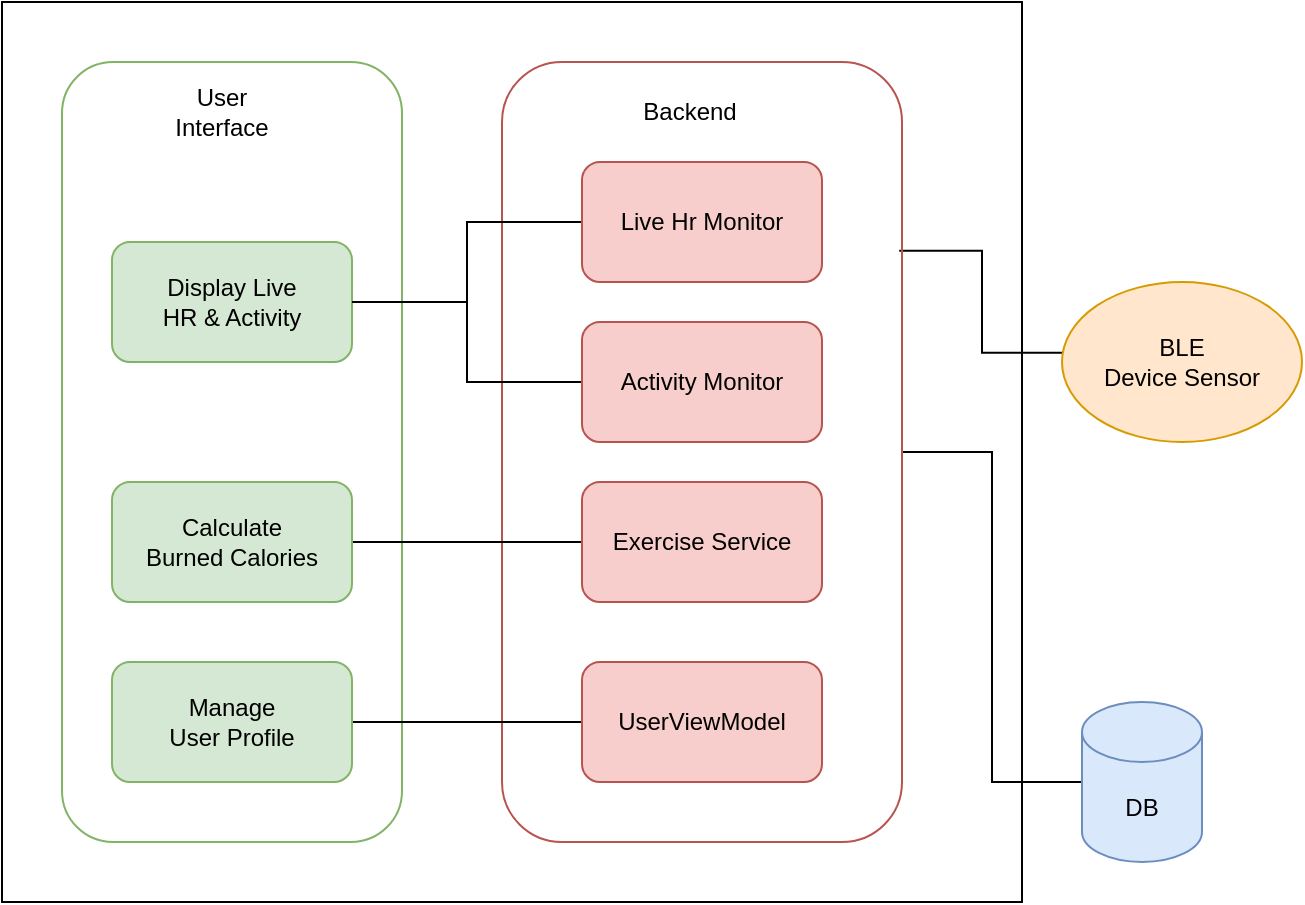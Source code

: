 <mxfile version="21.6.1" type="github">
  <diagram name="Seite-1" id="Fh_kDbGQZiGUxIgXBgN6">
    <mxGraphModel dx="988" dy="513" grid="1" gridSize="10" guides="1" tooltips="1" connect="1" arrows="1" fold="1" page="1" pageScale="1" pageWidth="827" pageHeight="1169" math="0" shadow="0">
      <root>
        <mxCell id="0" />
        <mxCell id="1" parent="0" />
        <mxCell id="FjM_dbm6_is1QUp92N-L-1" value="" style="rounded=0;whiteSpace=wrap;html=1;" vertex="1" parent="1">
          <mxGeometry x="40" y="40" width="510" height="450" as="geometry" />
        </mxCell>
        <mxCell id="FjM_dbm6_is1QUp92N-L-16" style="edgeStyle=orthogonalEdgeStyle;rounded=0;orthogonalLoop=1;jettySize=auto;html=1;exitX=1;exitY=0.5;exitDx=0;exitDy=0;entryX=0;entryY=0.5;entryDx=0;entryDy=0;entryPerimeter=0;endArrow=none;endFill=0;" edge="1" parent="1" source="FjM_dbm6_is1QUp92N-L-7" target="FjM_dbm6_is1QUp92N-L-14">
          <mxGeometry relative="1" as="geometry" />
        </mxCell>
        <mxCell id="FjM_dbm6_is1QUp92N-L-17" style="edgeStyle=orthogonalEdgeStyle;rounded=0;orthogonalLoop=1;jettySize=auto;html=1;exitX=0.993;exitY=0.242;exitDx=0;exitDy=0;entryX=0.017;entryY=0.442;entryDx=0;entryDy=0;entryPerimeter=0;endArrow=none;endFill=0;exitPerimeter=0;" edge="1" parent="1" source="FjM_dbm6_is1QUp92N-L-7" target="FjM_dbm6_is1QUp92N-L-15">
          <mxGeometry relative="1" as="geometry" />
        </mxCell>
        <mxCell id="FjM_dbm6_is1QUp92N-L-7" value="" style="rounded=1;whiteSpace=wrap;html=1;fillColor=none;strokeColor=#b85450;" vertex="1" parent="1">
          <mxGeometry x="290" y="70" width="200" height="390" as="geometry" />
        </mxCell>
        <mxCell id="FjM_dbm6_is1QUp92N-L-2" value="" style="rounded=1;whiteSpace=wrap;html=1;fillColor=none;strokeColor=#82b366;" vertex="1" parent="1">
          <mxGeometry x="70" y="70" width="170" height="390" as="geometry" />
        </mxCell>
        <mxCell id="FjM_dbm6_is1QUp92N-L-3" value="User Interface" style="text;html=1;strokeColor=none;fillColor=none;align=center;verticalAlign=middle;whiteSpace=wrap;rounded=0;" vertex="1" parent="1">
          <mxGeometry x="120" y="80" width="60" height="30" as="geometry" />
        </mxCell>
        <mxCell id="FjM_dbm6_is1QUp92N-L-13" style="edgeStyle=orthogonalEdgeStyle;rounded=0;orthogonalLoop=1;jettySize=auto;html=1;exitX=1;exitY=0.5;exitDx=0;exitDy=0;entryX=0;entryY=0.5;entryDx=0;entryDy=0;endArrow=none;endFill=0;" edge="1" parent="1" source="FjM_dbm6_is1QUp92N-L-4" target="FjM_dbm6_is1QUp92N-L-9">
          <mxGeometry relative="1" as="geometry" />
        </mxCell>
        <mxCell id="FjM_dbm6_is1QUp92N-L-4" value="Display Live &lt;br&gt;HR &amp;amp; Activity" style="rounded=1;whiteSpace=wrap;html=1;fillColor=#d5e8d4;strokeColor=#82b366;" vertex="1" parent="1">
          <mxGeometry x="95" y="160" width="120" height="60" as="geometry" />
        </mxCell>
        <mxCell id="FjM_dbm6_is1QUp92N-L-18" style="edgeStyle=orthogonalEdgeStyle;rounded=0;orthogonalLoop=1;jettySize=auto;html=1;exitX=1;exitY=0.5;exitDx=0;exitDy=0;entryX=0;entryY=0.5;entryDx=0;entryDy=0;endArrow=none;endFill=0;" edge="1" parent="1" source="FjM_dbm6_is1QUp92N-L-5" target="FjM_dbm6_is1QUp92N-L-10">
          <mxGeometry relative="1" as="geometry" />
        </mxCell>
        <mxCell id="FjM_dbm6_is1QUp92N-L-5" value="Calculate &lt;br&gt;Burned Calories" style="rounded=1;whiteSpace=wrap;html=1;fillColor=#d5e8d4;strokeColor=#82b366;" vertex="1" parent="1">
          <mxGeometry x="95" y="280" width="120" height="60" as="geometry" />
        </mxCell>
        <mxCell id="FjM_dbm6_is1QUp92N-L-19" style="edgeStyle=orthogonalEdgeStyle;rounded=0;orthogonalLoop=1;jettySize=auto;html=1;exitX=1;exitY=0.5;exitDx=0;exitDy=0;entryX=0;entryY=0.5;entryDx=0;entryDy=0;endArrow=none;endFill=0;" edge="1" parent="1" source="FjM_dbm6_is1QUp92N-L-6" target="FjM_dbm6_is1QUp92N-L-11">
          <mxGeometry relative="1" as="geometry" />
        </mxCell>
        <mxCell id="FjM_dbm6_is1QUp92N-L-6" value="Manage &lt;br&gt;User Profile" style="rounded=1;whiteSpace=wrap;html=1;fillColor=#d5e8d4;strokeColor=#82b366;" vertex="1" parent="1">
          <mxGeometry x="95" y="370" width="120" height="60" as="geometry" />
        </mxCell>
        <mxCell id="FjM_dbm6_is1QUp92N-L-8" value="Backend" style="text;html=1;strokeColor=none;fillColor=none;align=center;verticalAlign=middle;whiteSpace=wrap;rounded=0;" vertex="1" parent="1">
          <mxGeometry x="354" y="80" width="60" height="30" as="geometry" />
        </mxCell>
        <mxCell id="FjM_dbm6_is1QUp92N-L-9" value="Live Hr Monitor" style="rounded=1;whiteSpace=wrap;html=1;fillColor=#f8cecc;strokeColor=#b85450;" vertex="1" parent="1">
          <mxGeometry x="330" y="120" width="120" height="60" as="geometry" />
        </mxCell>
        <mxCell id="FjM_dbm6_is1QUp92N-L-10" value="Exercise Service" style="rounded=1;whiteSpace=wrap;html=1;fillColor=#f8cecc;strokeColor=#b85450;" vertex="1" parent="1">
          <mxGeometry x="330" y="280" width="120" height="60" as="geometry" />
        </mxCell>
        <mxCell id="FjM_dbm6_is1QUp92N-L-11" value="UserViewModel" style="rounded=1;whiteSpace=wrap;html=1;fillColor=#f8cecc;strokeColor=#b85450;" vertex="1" parent="1">
          <mxGeometry x="330" y="370" width="120" height="60" as="geometry" />
        </mxCell>
        <mxCell id="FjM_dbm6_is1QUp92N-L-14" value="DB" style="shape=cylinder3;whiteSpace=wrap;html=1;boundedLbl=1;backgroundOutline=1;size=15;fillColor=#dae8fc;strokeColor=#6c8ebf;" vertex="1" parent="1">
          <mxGeometry x="580" y="390" width="60" height="80" as="geometry" />
        </mxCell>
        <mxCell id="FjM_dbm6_is1QUp92N-L-15" value="BLE&lt;br&gt;Device Sensor" style="ellipse;whiteSpace=wrap;html=1;fillColor=#ffe6cc;strokeColor=#d79b00;" vertex="1" parent="1">
          <mxGeometry x="570" y="180" width="120" height="80" as="geometry" />
        </mxCell>
        <mxCell id="FjM_dbm6_is1QUp92N-L-22" style="edgeStyle=orthogonalEdgeStyle;rounded=0;orthogonalLoop=1;jettySize=auto;html=1;exitX=0;exitY=0.5;exitDx=0;exitDy=0;entryX=1;entryY=0.5;entryDx=0;entryDy=0;endArrow=none;endFill=0;" edge="1" parent="1" source="FjM_dbm6_is1QUp92N-L-21" target="FjM_dbm6_is1QUp92N-L-4">
          <mxGeometry relative="1" as="geometry" />
        </mxCell>
        <mxCell id="FjM_dbm6_is1QUp92N-L-21" value="Activity Monitor" style="rounded=1;whiteSpace=wrap;html=1;fillColor=#f8cecc;strokeColor=#b85450;" vertex="1" parent="1">
          <mxGeometry x="330" y="200" width="120" height="60" as="geometry" />
        </mxCell>
      </root>
    </mxGraphModel>
  </diagram>
</mxfile>
